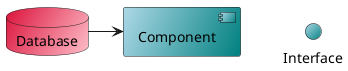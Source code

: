 @startuml
skinparam monochrome false
component "Component" #lightblue/teal
interface "Interface" #lightblue/teal
database "Database" #crimson/pink

"Database" -> "Component"



@enduml
